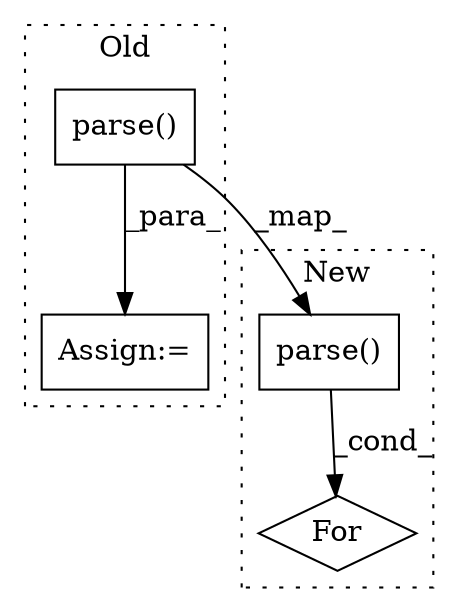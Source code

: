 digraph G {
subgraph cluster0 {
1 [label="parse()" a="75" s="25444,25492" l="10,1" shape="box"];
4 [label="Assign:=" a="68" s="25441" l="3" shape="box"];
label = "Old";
style="dotted";
}
subgraph cluster1 {
2 [label="parse()" a="75" s="25492,25540" l="10,1" shape="box"];
3 [label="For" a="107" s="25473,25541" l="4,10" shape="diamond"];
label = "New";
style="dotted";
}
1 -> 2 [label="_map_"];
1 -> 4 [label="_para_"];
2 -> 3 [label="_cond_"];
}